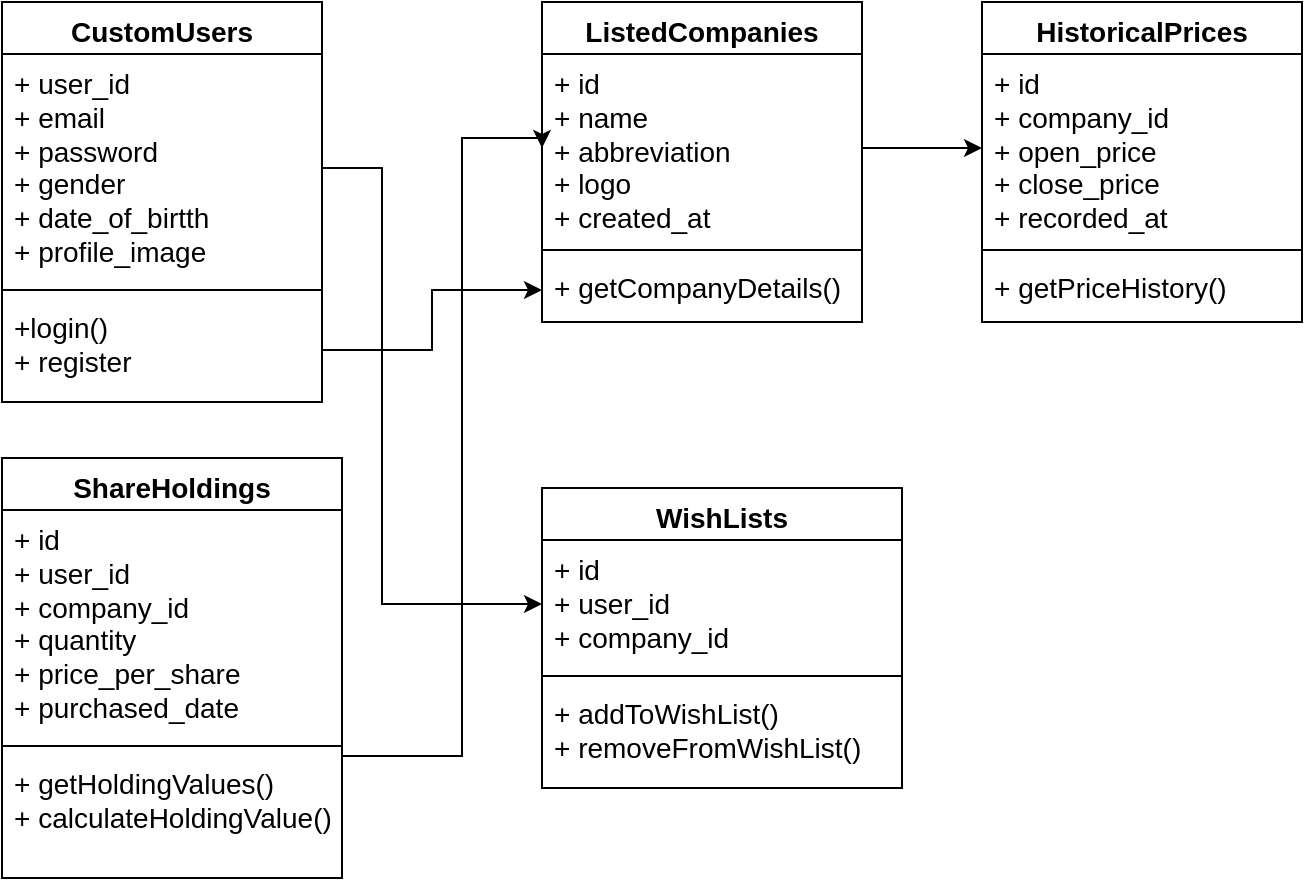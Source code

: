 <mxfile version="27.0.5">
  <diagram name="Page-1" id="2bAkxoeRgAT8-XSwz1F2">
    <mxGraphModel dx="872" dy="529" grid="1" gridSize="10" guides="1" tooltips="1" connect="1" arrows="1" fold="1" page="1" pageScale="1" pageWidth="850" pageHeight="1100" math="0" shadow="0">
      <root>
        <mxCell id="0" />
        <mxCell id="1" parent="0" />
        <mxCell id="i68eSfZpAOC51RDazH8w-2" value="&lt;font style=&quot;font-size: 14px;&quot;&gt;CustomUsers&lt;/font&gt;" style="swimlane;fontStyle=1;align=center;verticalAlign=top;childLayout=stackLayout;horizontal=1;startSize=26;horizontalStack=0;resizeParent=1;resizeParentMax=0;resizeLast=0;collapsible=1;marginBottom=0;whiteSpace=wrap;html=1;" parent="1" vertex="1">
          <mxGeometry x="80" y="50" width="160" height="200" as="geometry">
            <mxRectangle x="80" y="50" width="110" height="30" as="alternateBounds" />
          </mxGeometry>
        </mxCell>
        <mxCell id="i68eSfZpAOC51RDazH8w-3" value="&lt;font style=&quot;font-size: 14px;&quot;&gt;+ user_id&lt;/font&gt;&lt;div&gt;&lt;font style=&quot;font-size: 14px;&quot;&gt;+ email&lt;/font&gt;&lt;/div&gt;&lt;div&gt;&lt;font style=&quot;font-size: 14px;&quot;&gt;+ password&lt;/font&gt;&lt;/div&gt;&lt;div&gt;&lt;font style=&quot;font-size: 14px;&quot;&gt;+ gender&lt;/font&gt;&lt;/div&gt;&lt;div&gt;&lt;font style=&quot;font-size: 14px;&quot;&gt;+ date_of_birtth&lt;/font&gt;&lt;/div&gt;&lt;div&gt;&lt;font style=&quot;font-size: 14px;&quot;&gt;+ profile_image&lt;/font&gt;&lt;/div&gt;" style="text;strokeColor=none;fillColor=none;align=left;verticalAlign=top;spacingLeft=4;spacingRight=4;overflow=hidden;rotatable=0;points=[[0,0.5],[1,0.5]];portConstraint=eastwest;whiteSpace=wrap;html=1;" parent="i68eSfZpAOC51RDazH8w-2" vertex="1">
          <mxGeometry y="26" width="160" height="114" as="geometry" />
        </mxCell>
        <mxCell id="i68eSfZpAOC51RDazH8w-4" value="" style="line;strokeWidth=1;fillColor=none;align=left;verticalAlign=middle;spacingTop=-1;spacingLeft=3;spacingRight=3;rotatable=0;labelPosition=right;points=[];portConstraint=eastwest;strokeColor=inherit;" parent="i68eSfZpAOC51RDazH8w-2" vertex="1">
          <mxGeometry y="140" width="160" height="8" as="geometry" />
        </mxCell>
        <mxCell id="i68eSfZpAOC51RDazH8w-5" value="&lt;font style=&quot;font-size: 14px;&quot;&gt;+login()&lt;/font&gt;&lt;div&gt;&lt;font style=&quot;font-size: 14px;&quot;&gt;+ register&lt;/font&gt;&lt;/div&gt;" style="text;strokeColor=none;fillColor=none;align=left;verticalAlign=top;spacingLeft=4;spacingRight=4;overflow=hidden;rotatable=0;points=[[0,0.5],[1,0.5]];portConstraint=eastwest;whiteSpace=wrap;html=1;" parent="i68eSfZpAOC51RDazH8w-2" vertex="1">
          <mxGeometry y="148" width="160" height="52" as="geometry" />
        </mxCell>
        <mxCell id="i68eSfZpAOC51RDazH8w-6" value="&lt;font style=&quot;font-size: 14px;&quot;&gt;ListedCompanies&lt;/font&gt;" style="swimlane;fontStyle=1;align=center;verticalAlign=top;childLayout=stackLayout;horizontal=1;startSize=26;horizontalStack=0;resizeParent=1;resizeParentMax=0;resizeLast=0;collapsible=1;marginBottom=0;whiteSpace=wrap;html=1;" parent="1" vertex="1">
          <mxGeometry x="350" y="50" width="160" height="160" as="geometry" />
        </mxCell>
        <mxCell id="i68eSfZpAOC51RDazH8w-7" value="&lt;font style=&quot;font-size: 14px;&quot;&gt;+ id&lt;/font&gt;&lt;div&gt;&lt;font style=&quot;font-size: 14px;&quot;&gt;+ name&lt;/font&gt;&lt;/div&gt;&lt;div&gt;&lt;font style=&quot;font-size: 14px;&quot;&gt;+&amp;nbsp;abbreviation&lt;/font&gt;&lt;/div&gt;&lt;div&gt;&lt;font style=&quot;font-size: 14px;&quot;&gt;+ logo&lt;/font&gt;&lt;/div&gt;&lt;div&gt;&lt;font style=&quot;font-size: 14px;&quot;&gt;+ created_at&lt;/font&gt;&lt;/div&gt;" style="text;strokeColor=none;fillColor=none;align=left;verticalAlign=top;spacingLeft=4;spacingRight=4;overflow=hidden;rotatable=0;points=[[0,0.5],[1,0.5]];portConstraint=eastwest;whiteSpace=wrap;html=1;" parent="i68eSfZpAOC51RDazH8w-6" vertex="1">
          <mxGeometry y="26" width="160" height="94" as="geometry" />
        </mxCell>
        <mxCell id="i68eSfZpAOC51RDazH8w-8" value="" style="line;strokeWidth=1;fillColor=none;align=left;verticalAlign=middle;spacingTop=-1;spacingLeft=3;spacingRight=3;rotatable=0;labelPosition=right;points=[];portConstraint=eastwest;strokeColor=inherit;" parent="i68eSfZpAOC51RDazH8w-6" vertex="1">
          <mxGeometry y="120" width="160" height="8" as="geometry" />
        </mxCell>
        <mxCell id="i68eSfZpAOC51RDazH8w-9" value="&lt;font style=&quot;font-size: 14px;&quot;&gt;+ getCompanyDetails()&lt;/font&gt;" style="text;strokeColor=none;fillColor=none;align=left;verticalAlign=top;spacingLeft=4;spacingRight=4;overflow=hidden;rotatable=0;points=[[0,0.5],[1,0.5]];portConstraint=eastwest;whiteSpace=wrap;html=1;" parent="i68eSfZpAOC51RDazH8w-6" vertex="1">
          <mxGeometry y="128" width="160" height="32" as="geometry" />
        </mxCell>
        <mxCell id="i68eSfZpAOC51RDazH8w-10" value="&lt;font style=&quot;font-size: 14px;&quot;&gt;HistoricalPrices&lt;/font&gt;" style="swimlane;fontStyle=1;align=center;verticalAlign=top;childLayout=stackLayout;horizontal=1;startSize=26;horizontalStack=0;resizeParent=1;resizeParentMax=0;resizeLast=0;collapsible=1;marginBottom=0;whiteSpace=wrap;html=1;" parent="1" vertex="1">
          <mxGeometry x="570" y="50" width="160" height="160" as="geometry" />
        </mxCell>
        <mxCell id="i68eSfZpAOC51RDazH8w-11" value="&lt;font style=&quot;font-size: 14px;&quot;&gt;+ id&lt;/font&gt;&lt;div&gt;&lt;font style=&quot;font-size: 14px;&quot;&gt;+ company_id&lt;/font&gt;&lt;/div&gt;&lt;div&gt;&lt;font style=&quot;font-size: 14px;&quot;&gt;+ open_price&lt;/font&gt;&lt;/div&gt;&lt;div&gt;&lt;font style=&quot;font-size: 14px;&quot;&gt;+ close_price&lt;/font&gt;&lt;/div&gt;&lt;div&gt;&lt;font style=&quot;font-size: 14px;&quot;&gt;+ recorded&lt;span style=&quot;background-color: transparent; color: light-dark(rgb(0, 0, 0), rgb(255, 255, 255));&quot;&gt;_at&lt;/span&gt;&lt;/font&gt;&lt;/div&gt;" style="text;strokeColor=none;fillColor=none;align=left;verticalAlign=top;spacingLeft=4;spacingRight=4;overflow=hidden;rotatable=0;points=[[0,0.5],[1,0.5]];portConstraint=eastwest;whiteSpace=wrap;html=1;" parent="i68eSfZpAOC51RDazH8w-10" vertex="1">
          <mxGeometry y="26" width="160" height="94" as="geometry" />
        </mxCell>
        <mxCell id="i68eSfZpAOC51RDazH8w-12" value="" style="line;strokeWidth=1;fillColor=none;align=left;verticalAlign=middle;spacingTop=-1;spacingLeft=3;spacingRight=3;rotatable=0;labelPosition=right;points=[];portConstraint=eastwest;strokeColor=inherit;" parent="i68eSfZpAOC51RDazH8w-10" vertex="1">
          <mxGeometry y="120" width="160" height="8" as="geometry" />
        </mxCell>
        <mxCell id="i68eSfZpAOC51RDazH8w-13" value="&lt;font style=&quot;font-size: 14px;&quot;&gt;+ getPriceHistory()&lt;/font&gt;" style="text;strokeColor=none;fillColor=none;align=left;verticalAlign=top;spacingLeft=4;spacingRight=4;overflow=hidden;rotatable=0;points=[[0,0.5],[1,0.5]];portConstraint=eastwest;whiteSpace=wrap;html=1;" parent="i68eSfZpAOC51RDazH8w-10" vertex="1">
          <mxGeometry y="128" width="160" height="32" as="geometry" />
        </mxCell>
        <mxCell id="i68eSfZpAOC51RDazH8w-14" value="&lt;font style=&quot;font-size: 14px;&quot;&gt;ShareHoldings&lt;/font&gt;" style="swimlane;fontStyle=1;align=center;verticalAlign=top;childLayout=stackLayout;horizontal=1;startSize=26;horizontalStack=0;resizeParent=1;resizeParentMax=0;resizeLast=0;collapsible=1;marginBottom=0;whiteSpace=wrap;html=1;" parent="1" vertex="1">
          <mxGeometry x="80" y="278" width="170" height="210" as="geometry">
            <mxRectangle x="80" y="50" width="110" height="30" as="alternateBounds" />
          </mxGeometry>
        </mxCell>
        <mxCell id="i68eSfZpAOC51RDazH8w-15" value="&lt;font style=&quot;font-size: 14px;&quot;&gt;+ id&lt;/font&gt;&lt;div&gt;&lt;font style=&quot;font-size: 14px;&quot;&gt;+ user_id&lt;/font&gt;&lt;/div&gt;&lt;div&gt;&lt;font style=&quot;font-size: 14px;&quot;&gt;+ company_id&lt;/font&gt;&lt;/div&gt;&lt;div&gt;&lt;font style=&quot;font-size: 14px;&quot;&gt;+ quantity&lt;/font&gt;&lt;/div&gt;&lt;div&gt;&lt;font style=&quot;font-size: 14px;&quot;&gt;+ price_per_share&lt;/font&gt;&lt;/div&gt;&lt;div&gt;&lt;font style=&quot;font-size: 14px;&quot;&gt;+ purchased_date&lt;/font&gt;&lt;/div&gt;" style="text;strokeColor=none;fillColor=none;align=left;verticalAlign=top;spacingLeft=4;spacingRight=4;overflow=hidden;rotatable=0;points=[[0,0.5],[1,0.5]];portConstraint=eastwest;whiteSpace=wrap;html=1;" parent="i68eSfZpAOC51RDazH8w-14" vertex="1">
          <mxGeometry y="26" width="170" height="114" as="geometry" />
        </mxCell>
        <mxCell id="i68eSfZpAOC51RDazH8w-16" value="" style="line;strokeWidth=1;fillColor=none;align=left;verticalAlign=middle;spacingTop=-1;spacingLeft=3;spacingRight=3;rotatable=0;labelPosition=right;points=[];portConstraint=eastwest;strokeColor=inherit;" parent="i68eSfZpAOC51RDazH8w-14" vertex="1">
          <mxGeometry y="140" width="170" height="8" as="geometry" />
        </mxCell>
        <mxCell id="i68eSfZpAOC51RDazH8w-17" value="&lt;div&gt;&lt;font style=&quot;font-size: 14px;&quot;&gt;+ getHoldingValues()&lt;/font&gt;&lt;/div&gt;&lt;font style=&quot;font-size: 14px;&quot;&gt;+ calculateHoldingValue()&lt;/font&gt;" style="text;strokeColor=none;fillColor=none;align=left;verticalAlign=top;spacingLeft=4;spacingRight=4;overflow=hidden;rotatable=0;points=[[0,0.5],[1,0.5]];portConstraint=eastwest;whiteSpace=wrap;html=1;" parent="i68eSfZpAOC51RDazH8w-14" vertex="1">
          <mxGeometry y="148" width="170" height="62" as="geometry" />
        </mxCell>
        <mxCell id="i68eSfZpAOC51RDazH8w-18" value="&lt;font style=&quot;font-size: 14px;&quot;&gt;WishLists&lt;/font&gt;" style="swimlane;fontStyle=1;align=center;verticalAlign=top;childLayout=stackLayout;horizontal=1;startSize=26;horizontalStack=0;resizeParent=1;resizeParentMax=0;resizeLast=0;collapsible=1;marginBottom=0;whiteSpace=wrap;html=1;" parent="1" vertex="1">
          <mxGeometry x="350" y="293" width="180" height="150" as="geometry">
            <mxRectangle x="80" y="50" width="110" height="30" as="alternateBounds" />
          </mxGeometry>
        </mxCell>
        <mxCell id="i68eSfZpAOC51RDazH8w-19" value="&lt;font style=&quot;font-size: 14px;&quot;&gt;+ id&lt;/font&gt;&lt;div&gt;&lt;font style=&quot;font-size: 14px;&quot;&gt;+ user_id&lt;/font&gt;&lt;/div&gt;&lt;div&gt;&lt;font style=&quot;font-size: 14px;&quot;&gt;+ company_id&lt;/font&gt;&lt;/div&gt;" style="text;strokeColor=none;fillColor=none;align=left;verticalAlign=top;spacingLeft=4;spacingRight=4;overflow=hidden;rotatable=0;points=[[0,0.5],[1,0.5]];portConstraint=eastwest;whiteSpace=wrap;html=1;" parent="i68eSfZpAOC51RDazH8w-18" vertex="1">
          <mxGeometry y="26" width="180" height="64" as="geometry" />
        </mxCell>
        <mxCell id="i68eSfZpAOC51RDazH8w-20" value="" style="line;strokeWidth=1;fillColor=none;align=left;verticalAlign=middle;spacingTop=-1;spacingLeft=3;spacingRight=3;rotatable=0;labelPosition=right;points=[];portConstraint=eastwest;strokeColor=inherit;" parent="i68eSfZpAOC51RDazH8w-18" vertex="1">
          <mxGeometry y="90" width="180" height="8" as="geometry" />
        </mxCell>
        <mxCell id="i68eSfZpAOC51RDazH8w-21" value="&lt;div&gt;&lt;font style=&quot;font-size: 14px;&quot;&gt;+ addToWishList()&lt;/font&gt;&lt;/div&gt;&lt;div&gt;&lt;font style=&quot;font-size: 14px;&quot;&gt;+ removeFromWishList()&lt;/font&gt;&lt;/div&gt;" style="text;strokeColor=none;fillColor=none;align=left;verticalAlign=top;spacingLeft=4;spacingRight=4;overflow=hidden;rotatable=0;points=[[0,0.5],[1,0.5]];portConstraint=eastwest;whiteSpace=wrap;html=1;" parent="i68eSfZpAOC51RDazH8w-18" vertex="1">
          <mxGeometry y="98" width="180" height="52" as="geometry" />
        </mxCell>
        <mxCell id="i68eSfZpAOC51RDazH8w-26" style="edgeStyle=orthogonalEdgeStyle;rounded=0;orthogonalLoop=1;jettySize=auto;html=1;exitX=1;exitY=0.5;exitDx=0;exitDy=0;entryX=0;entryY=0.5;entryDx=0;entryDy=0;" parent="1" source="i68eSfZpAOC51RDazH8w-3" target="i68eSfZpAOC51RDazH8w-19" edge="1">
          <mxGeometry relative="1" as="geometry">
            <Array as="points">
              <mxPoint x="270" y="133" />
              <mxPoint x="270" y="351" />
            </Array>
          </mxGeometry>
        </mxCell>
        <mxCell id="i68eSfZpAOC51RDazH8w-29" style="edgeStyle=orthogonalEdgeStyle;rounded=0;orthogonalLoop=1;jettySize=auto;html=1;exitX=1;exitY=0.5;exitDx=0;exitDy=0;entryX=0;entryY=0.5;entryDx=0;entryDy=0;" parent="1" source="i68eSfZpAOC51RDazH8w-17" target="i68eSfZpAOC51RDazH8w-7" edge="1">
          <mxGeometry relative="1" as="geometry">
            <Array as="points">
              <mxPoint x="310" y="427" />
              <mxPoint x="310" y="118" />
            </Array>
          </mxGeometry>
        </mxCell>
        <mxCell id="i68eSfZpAOC51RDazH8w-30" style="edgeStyle=orthogonalEdgeStyle;rounded=0;orthogonalLoop=1;jettySize=auto;html=1;exitX=1;exitY=0.5;exitDx=0;exitDy=0;entryX=0;entryY=0.5;entryDx=0;entryDy=0;" parent="1" source="i68eSfZpAOC51RDazH8w-7" target="i68eSfZpAOC51RDazH8w-11" edge="1">
          <mxGeometry relative="1" as="geometry" />
        </mxCell>
        <mxCell id="l6IhT1HF88eEOT_tC2FV-2" style="edgeStyle=orthogonalEdgeStyle;rounded=0;orthogonalLoop=1;jettySize=auto;html=1;exitX=1;exitY=0.5;exitDx=0;exitDy=0;entryX=0;entryY=0.5;entryDx=0;entryDy=0;" edge="1" parent="1" source="i68eSfZpAOC51RDazH8w-5" target="i68eSfZpAOC51RDazH8w-9">
          <mxGeometry relative="1" as="geometry" />
        </mxCell>
      </root>
    </mxGraphModel>
  </diagram>
</mxfile>
